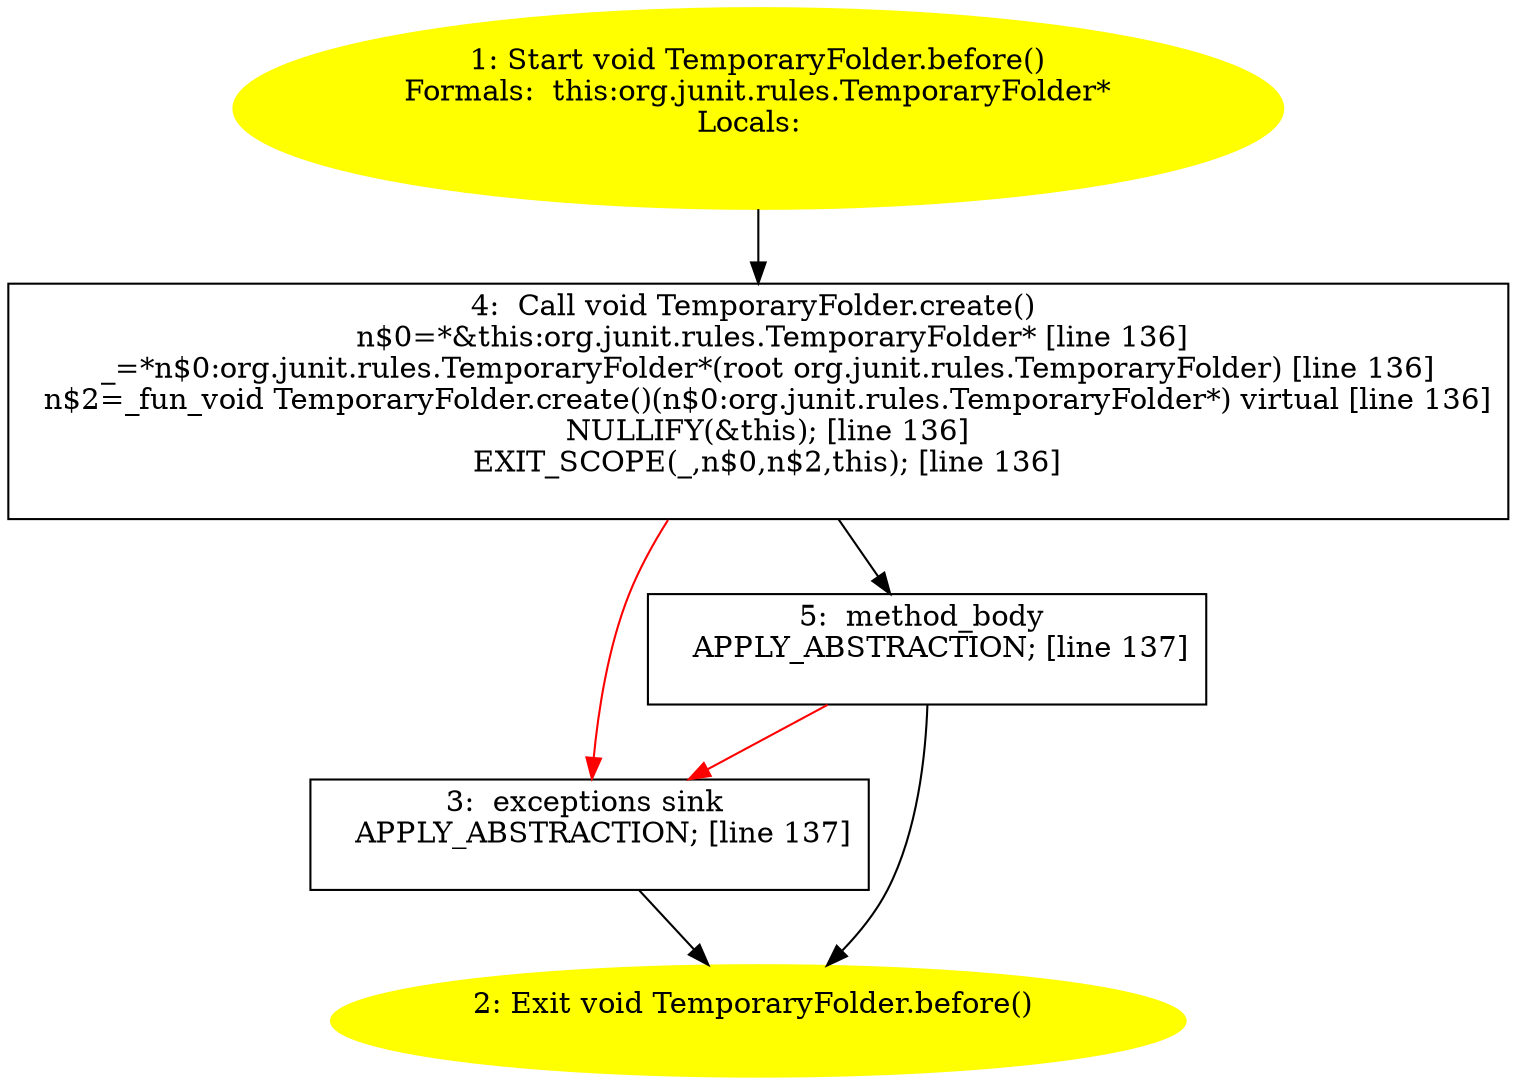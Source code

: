 /* @generated */
digraph cfg {
"org.junit.rules.TemporaryFolder.before():void.a40aa1f5d779e4d55c03c5ce97e2f26b_1" [label="1: Start void TemporaryFolder.before()\nFormals:  this:org.junit.rules.TemporaryFolder*\nLocals:  \n  " color=yellow style=filled]
	

	 "org.junit.rules.TemporaryFolder.before():void.a40aa1f5d779e4d55c03c5ce97e2f26b_1" -> "org.junit.rules.TemporaryFolder.before():void.a40aa1f5d779e4d55c03c5ce97e2f26b_4" ;
"org.junit.rules.TemporaryFolder.before():void.a40aa1f5d779e4d55c03c5ce97e2f26b_2" [label="2: Exit void TemporaryFolder.before() \n  " color=yellow style=filled]
	

"org.junit.rules.TemporaryFolder.before():void.a40aa1f5d779e4d55c03c5ce97e2f26b_3" [label="3:  exceptions sink \n   APPLY_ABSTRACTION; [line 137]\n " shape="box"]
	

	 "org.junit.rules.TemporaryFolder.before():void.a40aa1f5d779e4d55c03c5ce97e2f26b_3" -> "org.junit.rules.TemporaryFolder.before():void.a40aa1f5d779e4d55c03c5ce97e2f26b_2" ;
"org.junit.rules.TemporaryFolder.before():void.a40aa1f5d779e4d55c03c5ce97e2f26b_4" [label="4:  Call void TemporaryFolder.create() \n   n$0=*&this:org.junit.rules.TemporaryFolder* [line 136]\n  _=*n$0:org.junit.rules.TemporaryFolder*(root org.junit.rules.TemporaryFolder) [line 136]\n  n$2=_fun_void TemporaryFolder.create()(n$0:org.junit.rules.TemporaryFolder*) virtual [line 136]\n  NULLIFY(&this); [line 136]\n  EXIT_SCOPE(_,n$0,n$2,this); [line 136]\n " shape="box"]
	

	 "org.junit.rules.TemporaryFolder.before():void.a40aa1f5d779e4d55c03c5ce97e2f26b_4" -> "org.junit.rules.TemporaryFolder.before():void.a40aa1f5d779e4d55c03c5ce97e2f26b_5" ;
	 "org.junit.rules.TemporaryFolder.before():void.a40aa1f5d779e4d55c03c5ce97e2f26b_4" -> "org.junit.rules.TemporaryFolder.before():void.a40aa1f5d779e4d55c03c5ce97e2f26b_3" [color="red" ];
"org.junit.rules.TemporaryFolder.before():void.a40aa1f5d779e4d55c03c5ce97e2f26b_5" [label="5:  method_body \n   APPLY_ABSTRACTION; [line 137]\n " shape="box"]
	

	 "org.junit.rules.TemporaryFolder.before():void.a40aa1f5d779e4d55c03c5ce97e2f26b_5" -> "org.junit.rules.TemporaryFolder.before():void.a40aa1f5d779e4d55c03c5ce97e2f26b_2" ;
	 "org.junit.rules.TemporaryFolder.before():void.a40aa1f5d779e4d55c03c5ce97e2f26b_5" -> "org.junit.rules.TemporaryFolder.before():void.a40aa1f5d779e4d55c03c5ce97e2f26b_3" [color="red" ];
}
